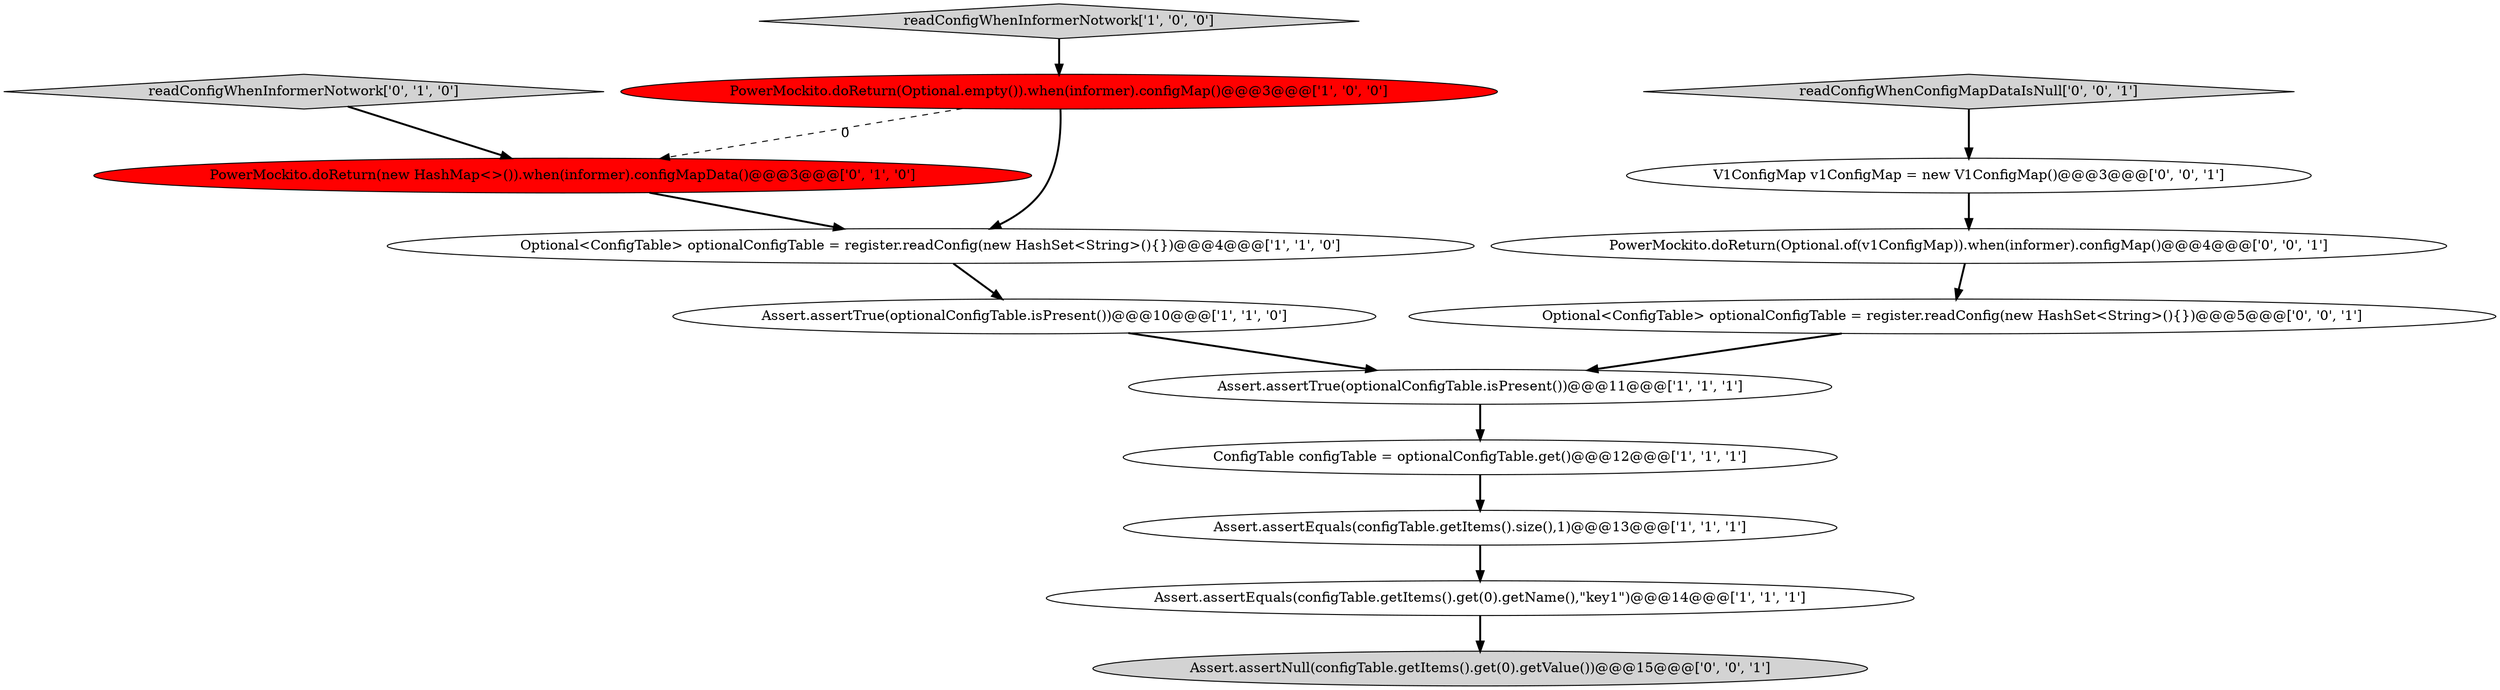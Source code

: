 digraph {
14 [style = filled, label = "Optional<ConfigTable> optionalConfigTable = register.readConfig(new HashSet<String>(){})@@@5@@@['0', '0', '1']", fillcolor = white, shape = ellipse image = "AAA0AAABBB3BBB"];
5 [style = filled, label = "Optional<ConfigTable> optionalConfigTable = register.readConfig(new HashSet<String>(){})@@@4@@@['1', '1', '0']", fillcolor = white, shape = ellipse image = "AAA0AAABBB1BBB"];
11 [style = filled, label = "V1ConfigMap v1ConfigMap = new V1ConfigMap()@@@3@@@['0', '0', '1']", fillcolor = white, shape = ellipse image = "AAA0AAABBB3BBB"];
6 [style = filled, label = "Assert.assertEquals(configTable.getItems().size(),1)@@@13@@@['1', '1', '1']", fillcolor = white, shape = ellipse image = "AAA0AAABBB1BBB"];
10 [style = filled, label = "Assert.assertNull(configTable.getItems().get(0).getValue())@@@15@@@['0', '0', '1']", fillcolor = lightgray, shape = ellipse image = "AAA0AAABBB3BBB"];
1 [style = filled, label = "Assert.assertTrue(optionalConfigTable.isPresent())@@@11@@@['1', '1', '1']", fillcolor = white, shape = ellipse image = "AAA0AAABBB1BBB"];
3 [style = filled, label = "Assert.assertEquals(configTable.getItems().get(0).getName(),\"key1\")@@@14@@@['1', '1', '1']", fillcolor = white, shape = ellipse image = "AAA0AAABBB1BBB"];
8 [style = filled, label = "PowerMockito.doReturn(new HashMap<>()).when(informer).configMapData()@@@3@@@['0', '1', '0']", fillcolor = red, shape = ellipse image = "AAA1AAABBB2BBB"];
0 [style = filled, label = "readConfigWhenInformerNotwork['1', '0', '0']", fillcolor = lightgray, shape = diamond image = "AAA0AAABBB1BBB"];
9 [style = filled, label = "readConfigWhenInformerNotwork['0', '1', '0']", fillcolor = lightgray, shape = diamond image = "AAA0AAABBB2BBB"];
2 [style = filled, label = "PowerMockito.doReturn(Optional.empty()).when(informer).configMap()@@@3@@@['1', '0', '0']", fillcolor = red, shape = ellipse image = "AAA1AAABBB1BBB"];
13 [style = filled, label = "readConfigWhenConfigMapDataIsNull['0', '0', '1']", fillcolor = lightgray, shape = diamond image = "AAA0AAABBB3BBB"];
4 [style = filled, label = "Assert.assertTrue(optionalConfigTable.isPresent())@@@10@@@['1', '1', '0']", fillcolor = white, shape = ellipse image = "AAA0AAABBB1BBB"];
12 [style = filled, label = "PowerMockito.doReturn(Optional.of(v1ConfigMap)).when(informer).configMap()@@@4@@@['0', '0', '1']", fillcolor = white, shape = ellipse image = "AAA0AAABBB3BBB"];
7 [style = filled, label = "ConfigTable configTable = optionalConfigTable.get()@@@12@@@['1', '1', '1']", fillcolor = white, shape = ellipse image = "AAA0AAABBB1BBB"];
6->3 [style = bold, label=""];
12->14 [style = bold, label=""];
3->10 [style = bold, label=""];
4->1 [style = bold, label=""];
11->12 [style = bold, label=""];
0->2 [style = bold, label=""];
8->5 [style = bold, label=""];
9->8 [style = bold, label=""];
2->8 [style = dashed, label="0"];
1->7 [style = bold, label=""];
13->11 [style = bold, label=""];
5->4 [style = bold, label=""];
7->6 [style = bold, label=""];
14->1 [style = bold, label=""];
2->5 [style = bold, label=""];
}

